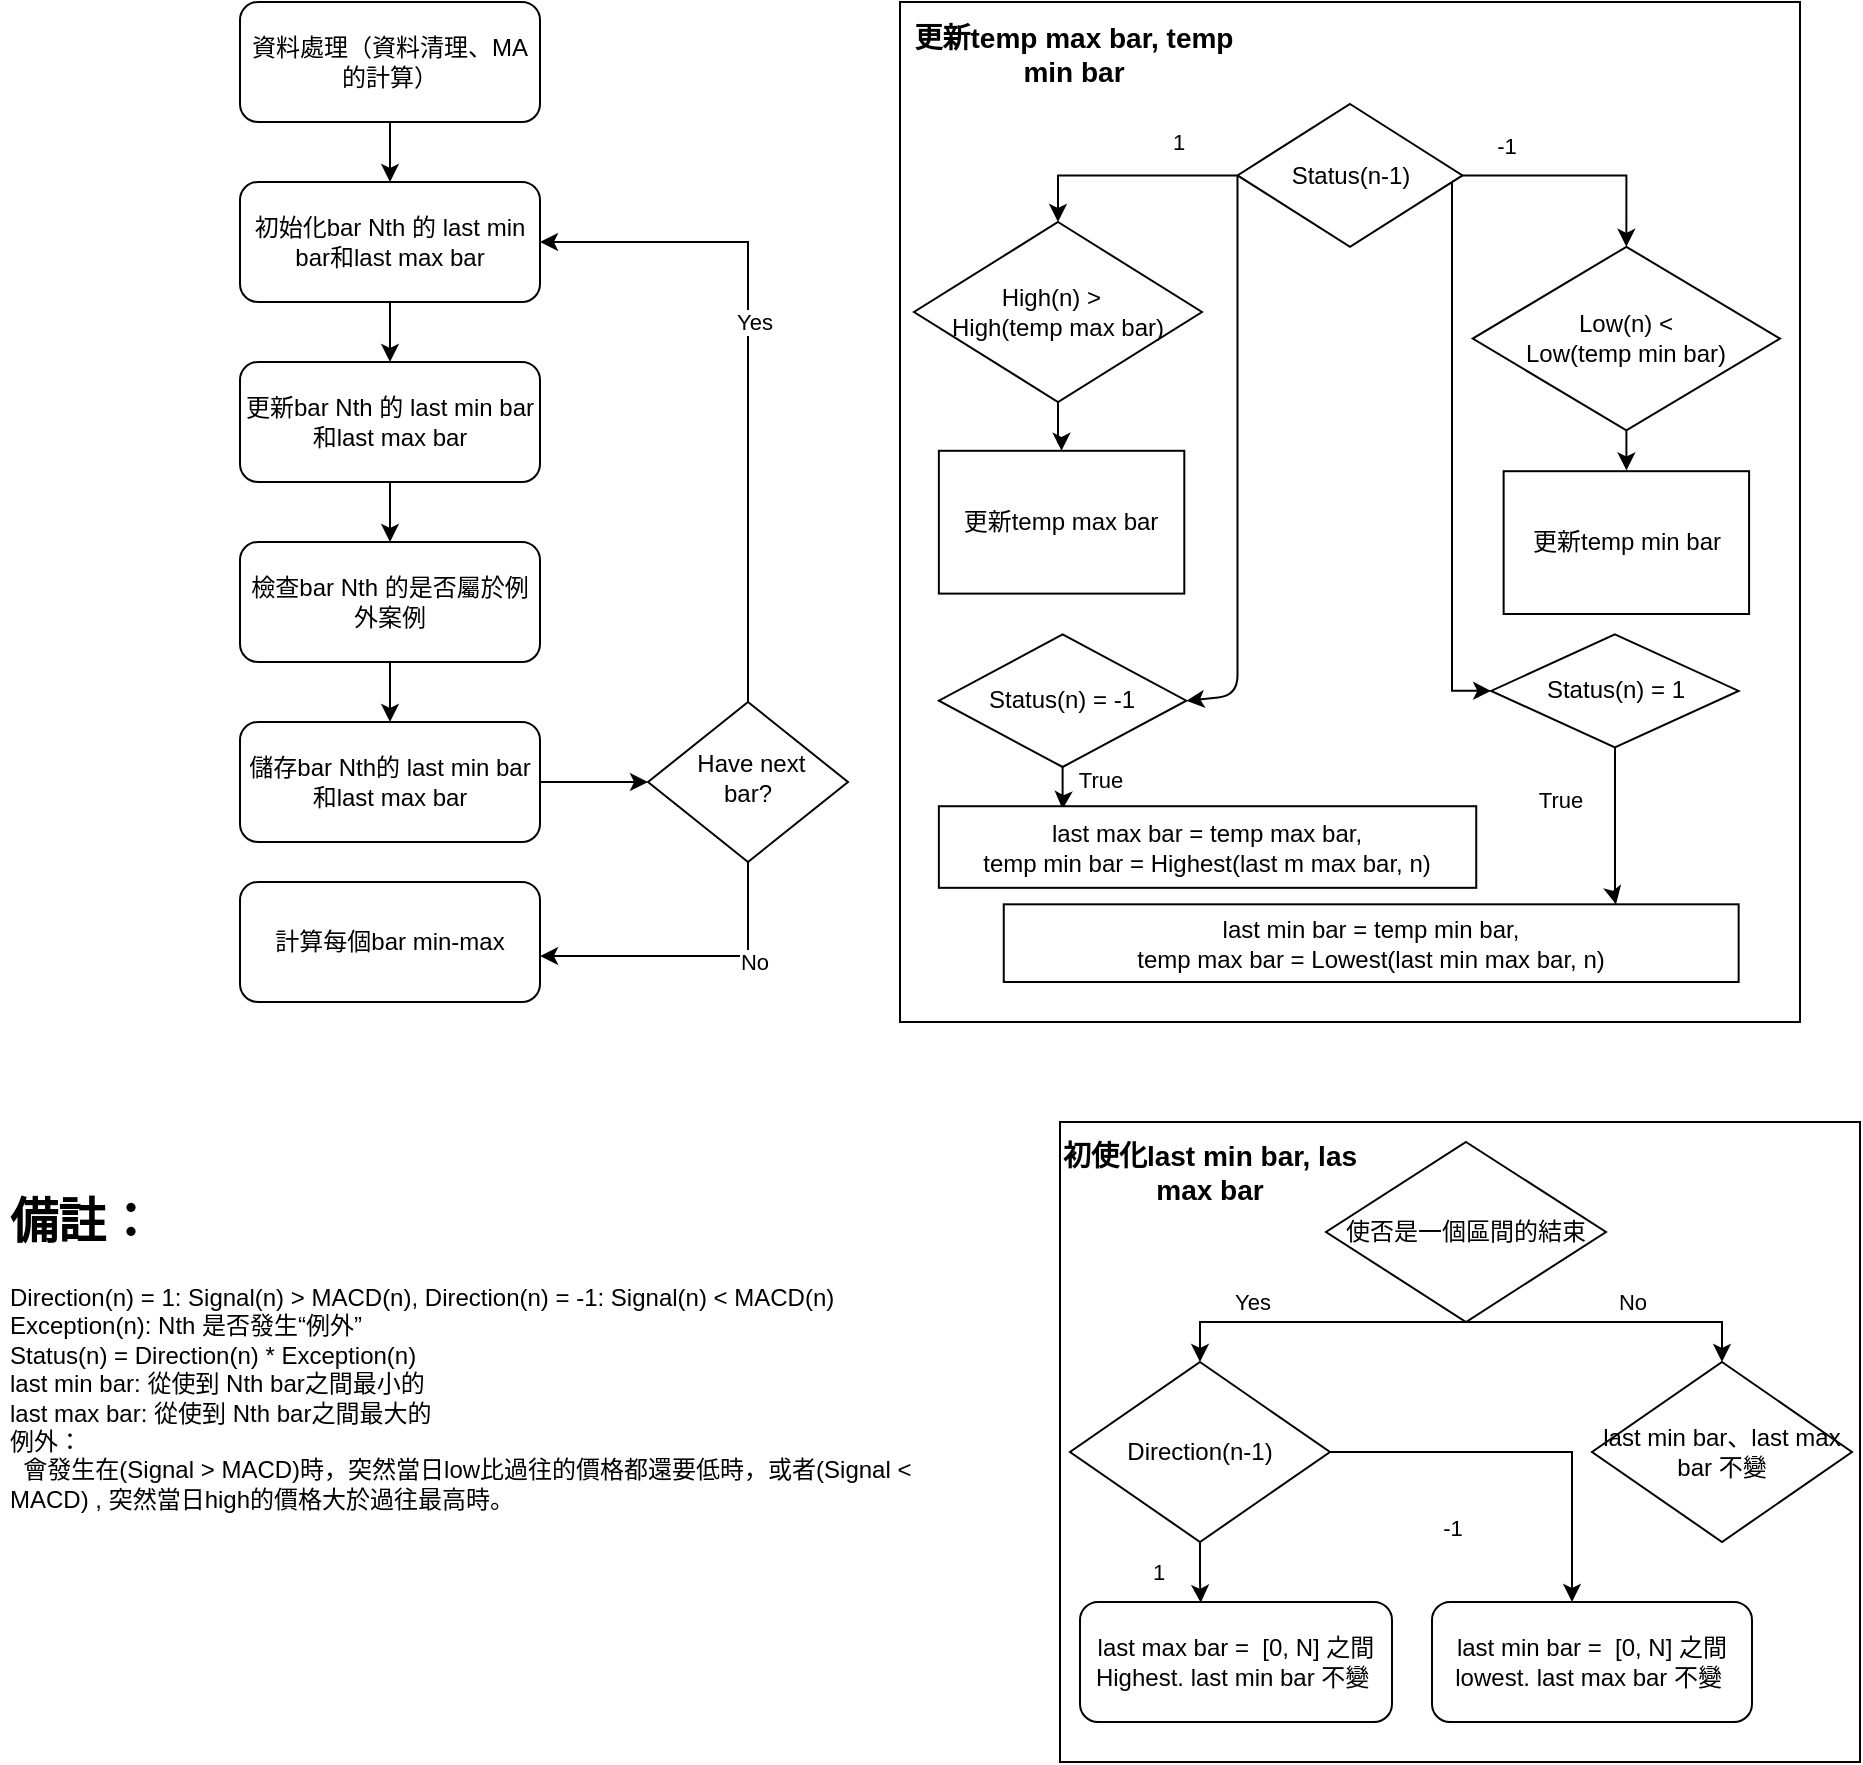 <mxfile version="14.1.8" type="device"><diagram id="C5RBs43oDa-KdzZeNtuy" name="Page-1"><mxGraphModel dx="3784" dy="2356" grid="1" gridSize="10" guides="1" tooltips="1" connect="1" arrows="1" fold="1" page="1" pageScale="1" pageWidth="827" pageHeight="1169" math="0" shadow="0"><root><mxCell id="WIyWlLk6GJQsqaUBKTNV-0"/><mxCell id="WIyWlLk6GJQsqaUBKTNV-1" parent="WIyWlLk6GJQsqaUBKTNV-0"/><mxCell id="0fR0neG4MsyEJs57phzZ-4" style="edgeStyle=orthogonalEdgeStyle;rounded=0;orthogonalLoop=1;jettySize=auto;html=1;entryX=0.5;entryY=0;entryDx=0;entryDy=0;" edge="1" parent="WIyWlLk6GJQsqaUBKTNV-1" source="WIyWlLk6GJQsqaUBKTNV-3" target="0fR0neG4MsyEJs57phzZ-0"><mxGeometry relative="1" as="geometry"/></mxCell><mxCell id="WIyWlLk6GJQsqaUBKTNV-3" value="資料處理（資料清理、MA的計算）" style="rounded=1;whiteSpace=wrap;html=1;fontSize=12;glass=0;strokeWidth=1;shadow=0;" parent="WIyWlLk6GJQsqaUBKTNV-1" vertex="1"><mxGeometry x="160" y="30" width="150" height="60" as="geometry"/></mxCell><mxCell id="0fR0neG4MsyEJs57phzZ-18" style="edgeStyle=orthogonalEdgeStyle;rounded=0;orthogonalLoop=1;jettySize=auto;html=1;entryX=1;entryY=0.5;entryDx=0;entryDy=0;" edge="1" parent="WIyWlLk6GJQsqaUBKTNV-1" source="WIyWlLk6GJQsqaUBKTNV-6" target="0fR0neG4MsyEJs57phzZ-0"><mxGeometry relative="1" as="geometry"><Array as="points"><mxPoint x="414" y="150"/></Array></mxGeometry></mxCell><mxCell id="0fR0neG4MsyEJs57phzZ-21" value="Yes" style="edgeLabel;html=1;align=center;verticalAlign=middle;resizable=0;points=[];" vertex="1" connectable="0" parent="0fR0neG4MsyEJs57phzZ-18"><mxGeometry x="0.138" y="-3" relative="1" as="geometry"><mxPoint as="offset"/></mxGeometry></mxCell><mxCell id="0fR0neG4MsyEJs57phzZ-19" style="edgeStyle=orthogonalEdgeStyle;rounded=0;orthogonalLoop=1;jettySize=auto;html=1;entryX=1;entryY=0.617;entryDx=0;entryDy=0;entryPerimeter=0;" edge="1" parent="WIyWlLk6GJQsqaUBKTNV-1" source="WIyWlLk6GJQsqaUBKTNV-6" target="0fR0neG4MsyEJs57phzZ-14"><mxGeometry relative="1" as="geometry"><Array as="points"><mxPoint x="414" y="507"/></Array></mxGeometry></mxCell><mxCell id="0fR0neG4MsyEJs57phzZ-20" value="No" style="edgeLabel;html=1;align=center;verticalAlign=middle;resizable=0;points=[];" vertex="1" connectable="0" parent="0fR0neG4MsyEJs57phzZ-19"><mxGeometry x="-0.378" y="4" relative="1" as="geometry"><mxPoint x="3" y="-1" as="offset"/></mxGeometry></mxCell><mxCell id="WIyWlLk6GJQsqaUBKTNV-6" value="&amp;nbsp;Have next &lt;br&gt;bar?" style="rhombus;whiteSpace=wrap;html=1;shadow=0;fontFamily=Helvetica;fontSize=12;align=center;strokeWidth=1;spacing=6;spacingTop=-4;" parent="WIyWlLk6GJQsqaUBKTNV-1" vertex="1"><mxGeometry x="364" y="380" width="100" height="80" as="geometry"/></mxCell><mxCell id="0fR0neG4MsyEJs57phzZ-10" style="edgeStyle=orthogonalEdgeStyle;rounded=0;orthogonalLoop=1;jettySize=auto;html=1;entryX=0.5;entryY=0;entryDx=0;entryDy=0;" edge="1" parent="WIyWlLk6GJQsqaUBKTNV-1" source="0fR0neG4MsyEJs57phzZ-0" target="0fR0neG4MsyEJs57phzZ-2"><mxGeometry relative="1" as="geometry"/></mxCell><mxCell id="0fR0neG4MsyEJs57phzZ-0" value="初始化bar Nth 的 last min bar和last max bar" style="rounded=1;whiteSpace=wrap;html=1;fontSize=12;glass=0;strokeWidth=1;shadow=0;" vertex="1" parent="WIyWlLk6GJQsqaUBKTNV-1"><mxGeometry x="160" y="120" width="150" height="60" as="geometry"/></mxCell><mxCell id="0fR0neG4MsyEJs57phzZ-11" style="edgeStyle=orthogonalEdgeStyle;rounded=0;orthogonalLoop=1;jettySize=auto;html=1;entryX=0.5;entryY=0;entryDx=0;entryDy=0;" edge="1" parent="WIyWlLk6GJQsqaUBKTNV-1" source="0fR0neG4MsyEJs57phzZ-2" target="0fR0neG4MsyEJs57phzZ-3"><mxGeometry relative="1" as="geometry"/></mxCell><mxCell id="0fR0neG4MsyEJs57phzZ-2" value="更新bar Nth 的 last min bar和last max bar" style="rounded=1;whiteSpace=wrap;html=1;fontSize=12;glass=0;strokeWidth=1;shadow=0;" vertex="1" parent="WIyWlLk6GJQsqaUBKTNV-1"><mxGeometry x="160" y="210" width="150" height="60" as="geometry"/></mxCell><mxCell id="0fR0neG4MsyEJs57phzZ-12" style="edgeStyle=orthogonalEdgeStyle;rounded=0;orthogonalLoop=1;jettySize=auto;html=1;entryX=0.5;entryY=0;entryDx=0;entryDy=0;" edge="1" parent="WIyWlLk6GJQsqaUBKTNV-1" source="0fR0neG4MsyEJs57phzZ-3" target="0fR0neG4MsyEJs57phzZ-5"><mxGeometry relative="1" as="geometry"/></mxCell><mxCell id="0fR0neG4MsyEJs57phzZ-3" value="檢查bar Nth 的是否屬於例外案例" style="rounded=1;whiteSpace=wrap;html=1;fontSize=12;glass=0;strokeWidth=1;shadow=0;" vertex="1" parent="WIyWlLk6GJQsqaUBKTNV-1"><mxGeometry x="160" y="300" width="150" height="60" as="geometry"/></mxCell><mxCell id="0fR0neG4MsyEJs57phzZ-17" style="edgeStyle=orthogonalEdgeStyle;rounded=0;orthogonalLoop=1;jettySize=auto;html=1;entryX=0;entryY=0.5;entryDx=0;entryDy=0;" edge="1" parent="WIyWlLk6GJQsqaUBKTNV-1" source="0fR0neG4MsyEJs57phzZ-5" target="WIyWlLk6GJQsqaUBKTNV-6"><mxGeometry relative="1" as="geometry"><mxPoint x="360" y="420" as="targetPoint"/></mxGeometry></mxCell><mxCell id="0fR0neG4MsyEJs57phzZ-5" value="儲存bar Nth的 last min bar和last max bar" style="rounded=1;whiteSpace=wrap;html=1;fontSize=12;glass=0;strokeWidth=1;shadow=0;" vertex="1" parent="WIyWlLk6GJQsqaUBKTNV-1"><mxGeometry x="160" y="390" width="150" height="60" as="geometry"/></mxCell><mxCell id="0fR0neG4MsyEJs57phzZ-14" value="計算每個bar min-max" style="rounded=1;whiteSpace=wrap;html=1;fontSize=12;glass=0;strokeWidth=1;shadow=0;" vertex="1" parent="WIyWlLk6GJQsqaUBKTNV-1"><mxGeometry x="160" y="470" width="150" height="60" as="geometry"/></mxCell><mxCell id="0fR0neG4MsyEJs57phzZ-45" value="" style="group" vertex="1" connectable="0" parent="WIyWlLk6GJQsqaUBKTNV-1"><mxGeometry x="570" y="590" width="400" height="320" as="geometry"/></mxCell><mxCell id="0fR0neG4MsyEJs57phzZ-44" value="" style="rounded=0;whiteSpace=wrap;html=1;" vertex="1" parent="0fR0neG4MsyEJs57phzZ-45"><mxGeometry width="400" height="320" as="geometry"/></mxCell><mxCell id="0fR0neG4MsyEJs57phzZ-24" value="&lt;font size=&quot;1&quot;&gt;&lt;b style=&quot;font-size: 14px&quot;&gt;初使化last min bar, las max bar&lt;/b&gt;&lt;/font&gt;" style="text;html=1;strokeColor=none;fillColor=none;align=center;verticalAlign=middle;whiteSpace=wrap;rounded=0;" vertex="1" parent="0fR0neG4MsyEJs57phzZ-45"><mxGeometry y="10" width="150" height="30" as="geometry"/></mxCell><mxCell id="0fR0neG4MsyEJs57phzZ-25" value="&lt;font style=&quot;font-size: 12px&quot;&gt;使否是一個區間的結束&lt;/font&gt;" style="rhombus;whiteSpace=wrap;html=1;" vertex="1" parent="0fR0neG4MsyEJs57phzZ-45"><mxGeometry x="133" y="10" width="140" height="90" as="geometry"/></mxCell><mxCell id="0fR0neG4MsyEJs57phzZ-52" value="1" style="edgeStyle=orthogonalEdgeStyle;rounded=0;orthogonalLoop=1;jettySize=auto;html=1;entryX=0.387;entryY=0.007;entryDx=0;entryDy=0;entryPerimeter=0;" edge="1" parent="0fR0neG4MsyEJs57phzZ-45" source="0fR0neG4MsyEJs57phzZ-28" target="0fR0neG4MsyEJs57phzZ-37"><mxGeometry x="-0.021" y="-20" relative="1" as="geometry"><mxPoint x="-1" as="offset"/></mxGeometry></mxCell><mxCell id="0fR0neG4MsyEJs57phzZ-28" value="Direction(n-1)" style="rhombus;whiteSpace=wrap;html=1;" vertex="1" parent="0fR0neG4MsyEJs57phzZ-45"><mxGeometry x="5" y="120" width="130" height="90" as="geometry"/></mxCell><mxCell id="0fR0neG4MsyEJs57phzZ-30" style="edgeStyle=orthogonalEdgeStyle;rounded=0;orthogonalLoop=1;jettySize=auto;html=1;entryX=0.5;entryY=0;entryDx=0;entryDy=0;" edge="1" parent="0fR0neG4MsyEJs57phzZ-45" source="0fR0neG4MsyEJs57phzZ-25" target="0fR0neG4MsyEJs57phzZ-28"><mxGeometry as="geometry"><Array as="points"><mxPoint x="126" y="100"/><mxPoint x="126" y="100"/></Array></mxGeometry></mxCell><mxCell id="0fR0neG4MsyEJs57phzZ-32" value="Yes" style="edgeLabel;html=1;align=center;verticalAlign=middle;resizable=0;points=[];" vertex="1" connectable="0" parent="0fR0neG4MsyEJs57phzZ-30"><mxGeometry x="0.408" y="4" relative="1" as="geometry"><mxPoint y="-14" as="offset"/></mxGeometry></mxCell><mxCell id="0fR0neG4MsyEJs57phzZ-29" value="last min bar、last max bar 不變" style="rhombus;whiteSpace=wrap;html=1;" vertex="1" parent="0fR0neG4MsyEJs57phzZ-45"><mxGeometry x="266" y="120" width="130" height="90" as="geometry"/></mxCell><mxCell id="0fR0neG4MsyEJs57phzZ-31" style="edgeStyle=orthogonalEdgeStyle;rounded=0;orthogonalLoop=1;jettySize=auto;html=1;entryX=0.5;entryY=0;entryDx=0;entryDy=0;" edge="1" parent="0fR0neG4MsyEJs57phzZ-45" source="0fR0neG4MsyEJs57phzZ-25" target="0fR0neG4MsyEJs57phzZ-29"><mxGeometry as="geometry"><Array as="points"><mxPoint x="331" y="100"/></Array></mxGeometry></mxCell><mxCell id="0fR0neG4MsyEJs57phzZ-33" value="No" style="edgeLabel;html=1;align=center;verticalAlign=middle;resizable=0;points=[];" vertex="1" connectable="0" parent="0fR0neG4MsyEJs57phzZ-31"><mxGeometry x="-0.108" y="3" relative="1" as="geometry"><mxPoint x="17" y="-7" as="offset"/></mxGeometry></mxCell><mxCell id="0fR0neG4MsyEJs57phzZ-37" value="last max bar =&amp;nbsp; [0, N] 之間Highest. last min bar 不變&amp;nbsp;" style="rounded=1;whiteSpace=wrap;html=1;" vertex="1" parent="0fR0neG4MsyEJs57phzZ-45"><mxGeometry x="10" y="240" width="156" height="60" as="geometry"/></mxCell><mxCell id="0fR0neG4MsyEJs57phzZ-38" value="&lt;span&gt;last min bar =&amp;nbsp; [0, N] 之間lowest. last max bar 不變&amp;nbsp;&lt;/span&gt;" style="rounded=1;whiteSpace=wrap;html=1;" vertex="1" parent="0fR0neG4MsyEJs57phzZ-45"><mxGeometry x="186" y="240" width="160" height="60" as="geometry"/></mxCell><mxCell id="0fR0neG4MsyEJs57phzZ-41" value="-1&lt;br&gt;" style="edgeStyle=orthogonalEdgeStyle;rounded=0;orthogonalLoop=1;jettySize=auto;html=1;" edge="1" parent="0fR0neG4MsyEJs57phzZ-45" source="0fR0neG4MsyEJs57phzZ-28" target="0fR0neG4MsyEJs57phzZ-38"><mxGeometry as="geometry"><Array as="points"><mxPoint x="256" y="165"/></Array><mxPoint as="offset"/></mxGeometry></mxCell><mxCell id="0fR0neG4MsyEJs57phzZ-50" value="&lt;h1&gt;備註：&lt;/h1&gt;&lt;div&gt;Direction(n) = 1: Signal(n) &amp;gt; MACD(n), Direction(n) = -1: Signal(n) &amp;lt; MACD(n)&lt;/div&gt;&lt;div&gt;Exception(n): Nth 是否發生“例外”&lt;/div&gt;&lt;div&gt;Status(n) = Direction(n) * Exception(n)&amp;nbsp;&lt;/div&gt;&lt;div&gt;last min bar: 從使到 Nth bar之間最小的&lt;/div&gt;&lt;div&gt;last max bar: 從使到 Nth bar之間最大的&lt;br&gt;&lt;/div&gt;&lt;div&gt;例外：&lt;/div&gt;&lt;div&gt;&amp;nbsp; 會發生在(Signal &amp;gt; MACD)時，突然當日low比過往的價格都還要低時，或者(Signal &amp;lt; MACD) , 突然當日high的價格大於過往最高時。&lt;/div&gt;" style="text;html=1;strokeColor=none;fillColor=none;spacing=5;spacingTop=-20;whiteSpace=wrap;overflow=hidden;rounded=0;" vertex="1" parent="WIyWlLk6GJQsqaUBKTNV-1"><mxGeometry x="40" y="620" width="480" height="190" as="geometry"/></mxCell><mxCell id="0fR0neG4MsyEJs57phzZ-86" value="" style="group" vertex="1" connectable="0" parent="WIyWlLk6GJQsqaUBKTNV-1"><mxGeometry x="490" y="30" width="450" height="510" as="geometry"/></mxCell><mxCell id="0fR0neG4MsyEJs57phzZ-65" value="" style="group" vertex="1" connectable="0" parent="0fR0neG4MsyEJs57phzZ-86"><mxGeometry width="450" height="510" as="geometry"/></mxCell><mxCell id="0fR0neG4MsyEJs57phzZ-46" value="" style="rounded=0;whiteSpace=wrap;html=1;" vertex="1" parent="0fR0neG4MsyEJs57phzZ-65"><mxGeometry width="450" height="510" as="geometry"/></mxCell><mxCell id="0fR0neG4MsyEJs57phzZ-47" value="&lt;b&gt;&lt;font style=&quot;font-size: 14px&quot;&gt;更新temp max bar, temp min bar&lt;/font&gt;&lt;/b&gt;" style="text;html=1;strokeColor=none;fillColor=none;align=center;verticalAlign=middle;whiteSpace=wrap;rounded=0;" vertex="1" parent="0fR0neG4MsyEJs57phzZ-65"><mxGeometry y="10.2" width="173.864" height="30.6" as="geometry"/></mxCell><mxCell id="0fR0neG4MsyEJs57phzZ-60" value="更新temp max bar" style="whiteSpace=wrap;html=1;" vertex="1" parent="0fR0neG4MsyEJs57phzZ-65"><mxGeometry x="19.432" y="224.4" width="122.727" height="71.4" as="geometry"/></mxCell><mxCell id="0fR0neG4MsyEJs57phzZ-70" style="edgeStyle=orthogonalEdgeStyle;rounded=0;orthogonalLoop=1;jettySize=auto;html=1;entryX=0;entryY=0.5;entryDx=0;entryDy=0;exitX=1;exitY=0.5;exitDx=0;exitDy=0;" edge="1" parent="0fR0neG4MsyEJs57phzZ-65" source="0fR0neG4MsyEJs57phzZ-49" target="0fR0neG4MsyEJs57phzZ-68"><mxGeometry relative="1" as="geometry"><Array as="points"><mxPoint x="276" y="86.308"/><mxPoint x="276" y="344.25"/></Array></mxGeometry></mxCell><mxCell id="0fR0neG4MsyEJs57phzZ-49" value="Status(n-1)" style="rhombus;whiteSpace=wrap;html=1;" vertex="1" parent="0fR0neG4MsyEJs57phzZ-65"><mxGeometry x="168.75" y="51" width="112.5" height="71.4" as="geometry"/></mxCell><mxCell id="0fR0neG4MsyEJs57phzZ-83" style="edgeStyle=orthogonalEdgeStyle;rounded=0;orthogonalLoop=1;jettySize=auto;html=1;entryX=0.23;entryY=0.036;entryDx=0;entryDy=0;entryPerimeter=0;" edge="1" parent="0fR0neG4MsyEJs57phzZ-65" source="0fR0neG4MsyEJs57phzZ-66" target="0fR0neG4MsyEJs57phzZ-72"><mxGeometry relative="1" as="geometry"/></mxCell><mxCell id="0fR0neG4MsyEJs57phzZ-84" value="True" style="edgeLabel;html=1;align=center;verticalAlign=middle;resizable=0;points=[];" vertex="1" connectable="0" parent="0fR0neG4MsyEJs57phzZ-83"><mxGeometry x="-0.63" y="1" relative="1" as="geometry"><mxPoint x="17.67" y="2" as="offset"/></mxGeometry></mxCell><mxCell id="0fR0neG4MsyEJs57phzZ-66" value="&lt;span&gt;Status(n) = -1&lt;/span&gt;" style="rhombus;whiteSpace=wrap;html=1;" vertex="1" parent="0fR0neG4MsyEJs57phzZ-65"><mxGeometry x="19.43" y="316.2" width="123.75" height="66.3" as="geometry"/></mxCell><mxCell id="0fR0neG4MsyEJs57phzZ-62" value="更新temp min bar" style="whiteSpace=wrap;html=1;" vertex="1" parent="0fR0neG4MsyEJs57phzZ-65"><mxGeometry x="301.818" y="234.6" width="122.727" height="71.4" as="geometry"/></mxCell><mxCell id="0fR0neG4MsyEJs57phzZ-67" value="" style="endArrow=classic;html=1;entryX=1;entryY=0.5;entryDx=0;entryDy=0;exitX=0;exitY=0.5;exitDx=0;exitDy=0;" edge="1" parent="0fR0neG4MsyEJs57phzZ-65" source="0fR0neG4MsyEJs57phzZ-49" target="0fR0neG4MsyEJs57phzZ-66"><mxGeometry width="50" height="50" relative="1" as="geometry"><mxPoint x="184.091" y="306" as="sourcePoint"/><mxPoint x="235.227" y="255" as="targetPoint"/><Array as="points"><mxPoint x="168.75" y="346.8"/></Array></mxGeometry></mxCell><mxCell id="0fR0neG4MsyEJs57phzZ-75" value="" style="edgeStyle=orthogonalEdgeStyle;rounded=0;orthogonalLoop=1;jettySize=auto;html=1;" edge="1" parent="0fR0neG4MsyEJs57phzZ-65" source="0fR0neG4MsyEJs57phzZ-68" target="0fR0neG4MsyEJs57phzZ-74"><mxGeometry relative="1" as="geometry"><Array as="points"><mxPoint x="358" y="448.8"/><mxPoint x="358" y="448.8"/></Array></mxGeometry></mxCell><mxCell id="0fR0neG4MsyEJs57phzZ-76" value="True" style="edgeLabel;html=1;align=center;verticalAlign=middle;resizable=0;points=[];" vertex="1" connectable="0" parent="0fR0neG4MsyEJs57phzZ-75"><mxGeometry x="-0.068" y="-1" relative="1" as="geometry"><mxPoint x="-26.5" y="-10.58" as="offset"/></mxGeometry></mxCell><mxCell id="0fR0neG4MsyEJs57phzZ-68" value="&lt;span&gt;Status(n) = 1&lt;/span&gt;" style="rhombus;whiteSpace=wrap;html=1;" vertex="1" parent="0fR0neG4MsyEJs57phzZ-65"><mxGeometry x="295.57" y="316.2" width="123.75" height="56.492" as="geometry"/></mxCell><mxCell id="0fR0neG4MsyEJs57phzZ-55" value="Low(n) &amp;lt;&lt;br&gt;&amp;nbsp;Low(temp min bar)&amp;nbsp;" style="rhombus;whiteSpace=wrap;html=1;" vertex="1" parent="0fR0neG4MsyEJs57phzZ-65"><mxGeometry x="286.36" y="122.4" width="153.64" height="91.8" as="geometry"/></mxCell><mxCell id="0fR0neG4MsyEJs57phzZ-57" style="edgeStyle=orthogonalEdgeStyle;rounded=0;orthogonalLoop=1;jettySize=auto;html=1;entryX=0.5;entryY=0;entryDx=0;entryDy=0;exitX=1;exitY=0.5;exitDx=0;exitDy=0;" edge="1" parent="0fR0neG4MsyEJs57phzZ-65" source="0fR0neG4MsyEJs57phzZ-49" target="0fR0neG4MsyEJs57phzZ-55"><mxGeometry relative="1" as="geometry"><Array as="points"><mxPoint x="363" y="86.7"/></Array></mxGeometry></mxCell><mxCell id="0fR0neG4MsyEJs57phzZ-59" value="-1" style="edgeLabel;html=1;align=center;verticalAlign=middle;resizable=0;points=[];" vertex="1" connectable="0" parent="0fR0neG4MsyEJs57phzZ-57"><mxGeometry x="0.73" y="1" relative="1" as="geometry"><mxPoint x="-61" y="-35" as="offset"/></mxGeometry></mxCell><mxCell id="0fR0neG4MsyEJs57phzZ-63" value="" style="edgeStyle=orthogonalEdgeStyle;rounded=0;orthogonalLoop=1;jettySize=auto;html=1;" edge="1" parent="0fR0neG4MsyEJs57phzZ-65" source="0fR0neG4MsyEJs57phzZ-55" target="0fR0neG4MsyEJs57phzZ-62"><mxGeometry relative="1" as="geometry"/></mxCell><mxCell id="0fR0neG4MsyEJs57phzZ-72" value="last max bar = temp max bar,&lt;br&gt;temp min bar = Highest(last m max bar, n)" style="whiteSpace=wrap;html=1;" vertex="1" parent="0fR0neG4MsyEJs57phzZ-65"><mxGeometry x="19.43" y="402.115" width="268.69" height="40.8" as="geometry"/></mxCell><mxCell id="0fR0neG4MsyEJs57phzZ-74" value="&lt;span&gt;last min bar = temp min bar,&lt;/span&gt;&lt;br&gt;&lt;span&gt;temp max bar = Lowest(last min max bar, n)&lt;/span&gt;" style="whiteSpace=wrap;html=1;" vertex="1" parent="0fR0neG4MsyEJs57phzZ-65"><mxGeometry x="51.88" y="451.154" width="367.44" height="38.838" as="geometry"/></mxCell><mxCell id="0fR0neG4MsyEJs57phzZ-85" style="edgeStyle=orthogonalEdgeStyle;rounded=0;orthogonalLoop=1;jettySize=auto;html=1;exitX=0.5;exitY=1;exitDx=0;exitDy=0;" edge="1" parent="0fR0neG4MsyEJs57phzZ-65" source="0fR0neG4MsyEJs57phzZ-46" target="0fR0neG4MsyEJs57phzZ-46"><mxGeometry relative="1" as="geometry"/></mxCell><mxCell id="0fR0neG4MsyEJs57phzZ-54" style="edgeStyle=orthogonalEdgeStyle;rounded=0;orthogonalLoop=1;jettySize=auto;html=1;entryX=0.5;entryY=0;entryDx=0;entryDy=0;" edge="1" parent="0fR0neG4MsyEJs57phzZ-86" source="0fR0neG4MsyEJs57phzZ-49" target="0fR0neG4MsyEJs57phzZ-53"><mxGeometry relative="1" as="geometry"/></mxCell><mxCell id="0fR0neG4MsyEJs57phzZ-58" value="1" style="edgeLabel;html=1;align=center;verticalAlign=middle;resizable=0;points=[];" vertex="1" connectable="0" parent="0fR0neG4MsyEJs57phzZ-54"><mxGeometry x="0.618" y="-2" relative="1" as="geometry"><mxPoint x="62" y="-19" as="offset"/></mxGeometry></mxCell><mxCell id="0fR0neG4MsyEJs57phzZ-61" value="" style="edgeStyle=orthogonalEdgeStyle;rounded=0;orthogonalLoop=1;jettySize=auto;html=1;" edge="1" parent="0fR0neG4MsyEJs57phzZ-86" source="0fR0neG4MsyEJs57phzZ-53" target="0fR0neG4MsyEJs57phzZ-60"><mxGeometry relative="1" as="geometry"/></mxCell><mxCell id="0fR0neG4MsyEJs57phzZ-53" value="High(n) &amp;gt;&amp;nbsp;&amp;nbsp;&lt;br&gt;High(temp max bar)" style="rhombus;whiteSpace=wrap;html=1;" vertex="1" parent="0fR0neG4MsyEJs57phzZ-86"><mxGeometry x="7" y="110" width="144" height="90" as="geometry"/></mxCell></root></mxGraphModel></diagram></mxfile>